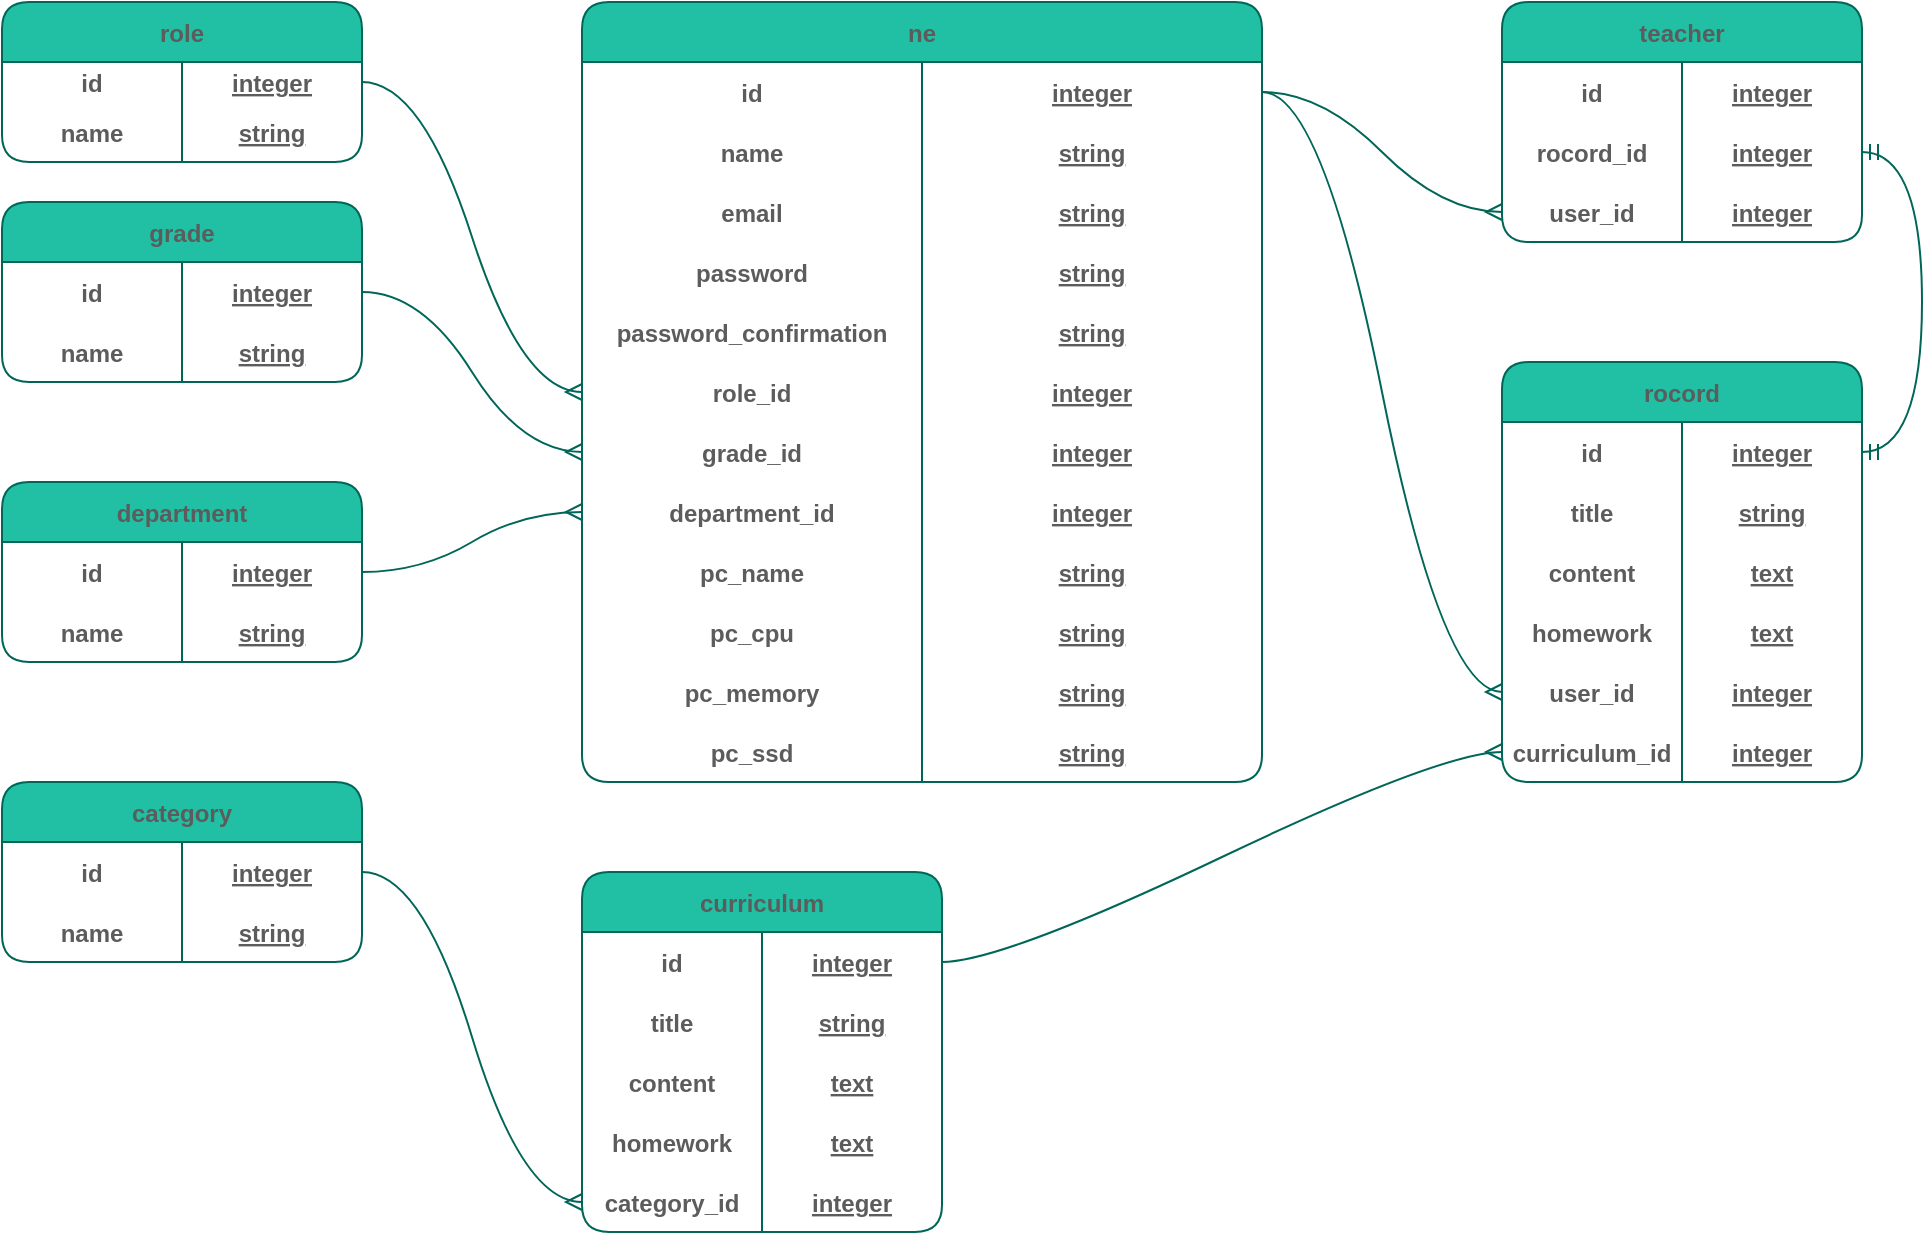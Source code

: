 <mxfile scale="4" border="0">
    <diagram id="DScMzdTD0CjVcI1dzCDb" name="ページ1">
        <mxGraphModel dx="1056" dy="623" grid="1" gridSize="10" guides="1" tooltips="1" connect="1" arrows="1" fold="1" page="1" pageScale="1" pageWidth="827" pageHeight="1169" math="0" shadow="0">
            <root>
                <mxCell id="0"/>
                <mxCell id="1" parent="0"/>
                <mxCell id="181" value="" style="group;container=1;spacing=0;rounded=1;fontColor=#5C5C5C;" parent="1" vertex="1" connectable="0">
                    <mxGeometry x="60" y="320" width="930" height="615" as="geometry"/>
                </mxCell>
                <mxCell id="23" value="curriculum" style="shape=table;startSize=30;container=1;collapsible=1;childLayout=tableLayout;fixedRows=1;rowLines=0;fontStyle=1;align=center;resizeLast=1;spacing=0;rounded=1;fillColor=#21C0A5;strokeColor=#006658;fontColor=#5C5C5C;" parent="181" vertex="1">
                    <mxGeometry x="290" y="435" width="180" height="180" as="geometry"/>
                </mxCell>
                <mxCell id="24" value="" style="shape=partialRectangle;collapsible=0;dropTarget=0;pointerEvents=0;fillColor=none;top=0;left=0;bottom=0;right=0;points=[[0,0.5],[1,0.5]];portConstraint=eastwest;spacing=0;rounded=1;strokeColor=#006658;fontColor=#5C5C5C;" parent="23" vertex="1">
                    <mxGeometry y="30" width="180" height="30" as="geometry"/>
                </mxCell>
                <mxCell id="25" value="id" style="shape=partialRectangle;connectable=0;fillColor=none;top=0;left=0;bottom=0;right=0;fontStyle=1;overflow=hidden;spacing=0;rounded=1;strokeColor=#006658;fontColor=#5C5C5C;" parent="24" vertex="1">
                    <mxGeometry width="90" height="30" as="geometry"/>
                </mxCell>
                <mxCell id="26" value="integer" style="shape=partialRectangle;connectable=0;fillColor=none;top=0;left=0;bottom=0;right=0;align=center;spacingLeft=0;fontStyle=5;overflow=hidden;flipH=1;spacing=0;rounded=1;strokeColor=#006658;fontColor=#5C5C5C;" parent="24" vertex="1">
                    <mxGeometry x="90" width="90" height="30" as="geometry"/>
                </mxCell>
                <mxCell id="27" value="" style="shape=partialRectangle;collapsible=0;dropTarget=0;pointerEvents=0;fillColor=none;top=0;left=0;bottom=1;right=0;points=[[0,0.5],[1,0.5]];portConstraint=eastwest;strokeColor=none;spacing=0;rounded=1;fontColor=#5C5C5C;" parent="23" vertex="1">
                    <mxGeometry y="60" width="180" height="30" as="geometry"/>
                </mxCell>
                <mxCell id="28" value="title" style="shape=partialRectangle;connectable=0;fillColor=none;top=0;left=0;bottom=0;right=0;fontStyle=1;overflow=hidden;spacing=0;rounded=1;strokeColor=#006658;fontColor=#5C5C5C;" parent="27" vertex="1">
                    <mxGeometry width="90" height="30" as="geometry"/>
                </mxCell>
                <mxCell id="29" value="string" style="shape=partialRectangle;connectable=0;fillColor=none;top=0;left=0;bottom=0;right=0;align=center;spacingLeft=0;fontStyle=5;overflow=hidden;strokeColor=none;spacing=0;rounded=1;fontColor=#5C5C5C;" parent="27" vertex="1">
                    <mxGeometry x="90" width="90" height="30" as="geometry"/>
                </mxCell>
                <mxCell id="40" style="shape=partialRectangle;collapsible=0;dropTarget=0;pointerEvents=0;fillColor=none;top=0;left=0;bottom=1;right=0;points=[[0,0.5],[1,0.5]];portConstraint=eastwest;strokeColor=none;spacing=0;rounded=1;fontColor=#5C5C5C;" parent="23" vertex="1">
                    <mxGeometry y="90" width="180" height="30" as="geometry"/>
                </mxCell>
                <mxCell id="41" value="content" style="shape=partialRectangle;connectable=0;fillColor=none;top=0;left=0;bottom=0;right=0;fontStyle=1;overflow=hidden;spacing=0;rounded=1;strokeColor=#006658;fontColor=#5C5C5C;" parent="40" vertex="1">
                    <mxGeometry width="90" height="30" as="geometry"/>
                </mxCell>
                <mxCell id="42" value="text" style="shape=partialRectangle;connectable=0;fillColor=none;top=0;left=0;bottom=0;right=0;align=center;spacingLeft=0;fontStyle=5;overflow=hidden;strokeColor=none;spacing=0;rounded=1;fontColor=#5C5C5C;" parent="40" vertex="1">
                    <mxGeometry x="90" width="90" height="30" as="geometry"/>
                </mxCell>
                <mxCell id="43" style="shape=partialRectangle;collapsible=0;dropTarget=0;pointerEvents=0;fillColor=none;top=0;left=0;bottom=1;right=0;points=[[0,0.5],[1,0.5]];portConstraint=eastwest;strokeColor=none;spacing=0;rounded=1;fontColor=#5C5C5C;" parent="23" vertex="1">
                    <mxGeometry y="120" width="180" height="30" as="geometry"/>
                </mxCell>
                <mxCell id="44" value="homework" style="shape=partialRectangle;connectable=0;fillColor=none;top=0;left=0;bottom=0;right=0;fontStyle=1;overflow=hidden;spacing=0;rounded=1;strokeColor=#006658;fontColor=#5C5C5C;" parent="43" vertex="1">
                    <mxGeometry width="90" height="30" as="geometry"/>
                </mxCell>
                <mxCell id="45" value="text" style="shape=partialRectangle;connectable=0;fillColor=none;top=0;left=0;bottom=0;right=0;align=center;spacingLeft=0;fontStyle=5;overflow=hidden;strokeColor=none;spacing=0;rounded=1;fontColor=#5C5C5C;" parent="43" vertex="1">
                    <mxGeometry x="90" width="90" height="30" as="geometry"/>
                </mxCell>
                <mxCell id="46" style="shape=partialRectangle;collapsible=0;dropTarget=0;pointerEvents=0;fillColor=none;top=0;left=0;bottom=1;right=0;points=[[0,0.5],[1,0.5]];portConstraint=eastwest;strokeColor=none;spacing=0;rounded=1;fontColor=#5C5C5C;" parent="23" vertex="1">
                    <mxGeometry y="150" width="180" height="30" as="geometry"/>
                </mxCell>
                <mxCell id="47" value="category_id" style="shape=partialRectangle;connectable=0;fillColor=none;top=0;left=0;bottom=0;right=0;fontStyle=1;overflow=hidden;spacing=0;rounded=1;strokeColor=#006658;fontColor=#5C5C5C;" parent="46" vertex="1">
                    <mxGeometry width="90" height="30" as="geometry"/>
                </mxCell>
                <mxCell id="48" value="integer" style="shape=partialRectangle;connectable=0;fillColor=none;top=0;left=0;bottom=0;right=0;align=center;spacingLeft=0;fontStyle=5;overflow=hidden;strokeColor=none;spacing=0;rounded=1;fontColor=#5C5C5C;" parent="46" vertex="1">
                    <mxGeometry x="90" width="90" height="30" as="geometry"/>
                </mxCell>
                <mxCell id="49" value="category" style="shape=table;startSize=30;container=1;collapsible=1;childLayout=tableLayout;fixedRows=1;rowLines=0;fontStyle=1;align=center;resizeLast=1;spacing=0;rounded=1;fillColor=#21C0A5;strokeColor=#006658;fontColor=#5C5C5C;" parent="181" vertex="1">
                    <mxGeometry y="390" width="180" height="90" as="geometry"/>
                </mxCell>
                <mxCell id="50" value="" style="shape=partialRectangle;collapsible=0;dropTarget=0;pointerEvents=0;fillColor=none;top=0;left=0;bottom=0;right=0;points=[[0,0.5],[1,0.5]];portConstraint=eastwest;spacing=0;rounded=1;strokeColor=#006658;fontColor=#5C5C5C;" parent="49" vertex="1">
                    <mxGeometry y="30" width="180" height="30" as="geometry"/>
                </mxCell>
                <mxCell id="51" value="id" style="shape=partialRectangle;connectable=0;fillColor=none;top=0;left=0;bottom=0;right=0;fontStyle=1;overflow=hidden;spacing=0;rounded=1;strokeColor=#006658;fontColor=#5C5C5C;" parent="50" vertex="1">
                    <mxGeometry width="90" height="30" as="geometry"/>
                </mxCell>
                <mxCell id="52" value="integer" style="shape=partialRectangle;connectable=0;fillColor=none;top=0;left=0;bottom=0;right=0;align=center;spacingLeft=0;fontStyle=5;overflow=hidden;flipH=1;spacing=0;rounded=1;strokeColor=#006658;fontColor=#5C5C5C;" parent="50" vertex="1">
                    <mxGeometry x="90" width="90" height="30" as="geometry"/>
                </mxCell>
                <mxCell id="53" value="" style="shape=partialRectangle;collapsible=0;dropTarget=0;pointerEvents=0;fillColor=none;top=0;left=0;bottom=1;right=0;points=[[0,0.5],[1,0.5]];portConstraint=eastwest;strokeColor=none;spacing=0;rounded=1;fontColor=#5C5C5C;" parent="49" vertex="1">
                    <mxGeometry y="60" width="180" height="30" as="geometry"/>
                </mxCell>
                <mxCell id="54" value="name" style="shape=partialRectangle;connectable=0;fillColor=none;top=0;left=0;bottom=0;right=0;fontStyle=1;overflow=hidden;spacing=0;rounded=1;strokeColor=#006658;fontColor=#5C5C5C;" parent="53" vertex="1">
                    <mxGeometry width="90" height="30" as="geometry"/>
                </mxCell>
                <mxCell id="55" value="string" style="shape=partialRectangle;connectable=0;fillColor=none;top=0;left=0;bottom=0;right=0;align=center;spacingLeft=0;fontStyle=5;overflow=hidden;strokeColor=none;spacing=0;rounded=1;fontColor=#5C5C5C;" parent="53" vertex="1">
                    <mxGeometry x="90" width="90" height="30" as="geometry"/>
                </mxCell>
                <mxCell id="65" value="department" style="shape=table;startSize=30;container=1;collapsible=1;childLayout=tableLayout;fixedRows=1;rowLines=0;fontStyle=1;align=center;resizeLast=1;spacing=0;rounded=1;fillColor=#21C0A5;strokeColor=#006658;fontColor=#5C5C5C;" parent="181" vertex="1">
                    <mxGeometry y="240" width="180" height="90" as="geometry"/>
                </mxCell>
                <mxCell id="66" value="" style="shape=partialRectangle;collapsible=0;dropTarget=0;pointerEvents=0;fillColor=none;top=0;left=0;bottom=0;right=0;points=[[0,0.5],[1,0.5]];portConstraint=eastwest;spacing=0;rounded=1;strokeColor=#006658;fontColor=#5C5C5C;" parent="65" vertex="1">
                    <mxGeometry y="30" width="180" height="30" as="geometry"/>
                </mxCell>
                <mxCell id="67" value="id" style="shape=partialRectangle;connectable=0;fillColor=none;top=0;left=0;bottom=0;right=0;fontStyle=1;overflow=hidden;spacing=0;rounded=1;strokeColor=#006658;fontColor=#5C5C5C;" parent="66" vertex="1">
                    <mxGeometry width="90" height="30" as="geometry"/>
                </mxCell>
                <mxCell id="68" value="integer" style="shape=partialRectangle;connectable=0;fillColor=none;top=0;left=0;bottom=0;right=0;align=center;spacingLeft=0;fontStyle=5;overflow=hidden;flipH=1;spacing=0;rounded=1;strokeColor=#006658;fontColor=#5C5C5C;" parent="66" vertex="1">
                    <mxGeometry x="90" width="90" height="30" as="geometry"/>
                </mxCell>
                <mxCell id="69" value="" style="shape=partialRectangle;collapsible=0;dropTarget=0;pointerEvents=0;fillColor=none;top=0;left=0;bottom=1;right=0;points=[[0,0.5],[1,0.5]];portConstraint=eastwest;strokeColor=none;spacing=0;rounded=1;fontColor=#5C5C5C;" parent="65" vertex="1">
                    <mxGeometry y="60" width="180" height="30" as="geometry"/>
                </mxCell>
                <mxCell id="70" value="name" style="shape=partialRectangle;connectable=0;fillColor=none;top=0;left=0;bottom=0;right=0;fontStyle=1;overflow=hidden;spacing=0;rounded=1;strokeColor=#006658;fontColor=#5C5C5C;" parent="69" vertex="1">
                    <mxGeometry width="90" height="30" as="geometry"/>
                </mxCell>
                <mxCell id="71" value="string" style="shape=partialRectangle;connectable=0;fillColor=none;top=0;left=0;bottom=0;right=0;align=center;spacingLeft=0;fontStyle=5;overflow=hidden;strokeColor=none;spacing=0;rounded=1;fontColor=#5C5C5C;" parent="69" vertex="1">
                    <mxGeometry x="90" width="90" height="30" as="geometry"/>
                </mxCell>
                <mxCell id="72" value="grade" style="shape=table;startSize=30;container=1;collapsible=1;childLayout=tableLayout;fixedRows=1;rowLines=0;fontStyle=1;align=center;resizeLast=1;spacing=0;rounded=1;fillColor=#21C0A5;strokeColor=#006658;fontColor=#5C5C5C;" parent="181" vertex="1">
                    <mxGeometry y="100" width="180" height="90" as="geometry"/>
                </mxCell>
                <mxCell id="73" value="" style="shape=partialRectangle;collapsible=0;dropTarget=0;pointerEvents=0;fillColor=none;top=0;left=0;bottom=0;right=0;points=[[0,0.5],[1,0.5]];portConstraint=eastwest;spacing=0;rounded=1;strokeColor=#006658;fontColor=#5C5C5C;" parent="72" vertex="1">
                    <mxGeometry y="30" width="180" height="30" as="geometry"/>
                </mxCell>
                <mxCell id="74" value="id" style="shape=partialRectangle;connectable=0;fillColor=none;top=0;left=0;bottom=0;right=0;fontStyle=1;overflow=hidden;spacing=0;rounded=1;strokeColor=#006658;fontColor=#5C5C5C;" parent="73" vertex="1">
                    <mxGeometry width="90" height="30" as="geometry"/>
                </mxCell>
                <mxCell id="75" value="integer" style="shape=partialRectangle;connectable=0;fillColor=none;top=0;left=0;bottom=0;right=0;align=center;spacingLeft=0;fontStyle=5;overflow=hidden;flipH=1;spacing=0;rounded=1;strokeColor=#006658;fontColor=#5C5C5C;" parent="73" vertex="1">
                    <mxGeometry x="90" width="90" height="30" as="geometry"/>
                </mxCell>
                <mxCell id="76" value="" style="shape=partialRectangle;collapsible=0;dropTarget=0;pointerEvents=0;fillColor=none;top=0;left=0;bottom=1;right=0;points=[[0,0.5],[1,0.5]];portConstraint=eastwest;strokeColor=none;spacing=0;rounded=1;fontColor=#5C5C5C;" parent="72" vertex="1">
                    <mxGeometry y="60" width="180" height="30" as="geometry"/>
                </mxCell>
                <mxCell id="77" value="name" style="shape=partialRectangle;connectable=0;fillColor=none;top=0;left=0;bottom=0;right=0;fontStyle=1;overflow=hidden;spacing=0;rounded=1;strokeColor=#006658;fontColor=#5C5C5C;" parent="76" vertex="1">
                    <mxGeometry width="90" height="30" as="geometry"/>
                </mxCell>
                <mxCell id="78" value="string" style="shape=partialRectangle;connectable=0;fillColor=none;top=0;left=0;bottom=0;right=0;align=center;spacingLeft=0;fontStyle=5;overflow=hidden;strokeColor=none;spacing=0;rounded=1;fontColor=#5C5C5C;" parent="76" vertex="1">
                    <mxGeometry x="90" width="90" height="30" as="geometry"/>
                </mxCell>
                <mxCell id="86" value="rocord" style="shape=table;startSize=30;container=1;collapsible=1;childLayout=tableLayout;fixedRows=1;rowLines=0;fontStyle=1;align=center;resizeLast=1;spacing=0;rounded=1;fillColor=#21C0A5;strokeColor=#006658;fontColor=#5C5C5C;" parent="181" vertex="1">
                    <mxGeometry x="750" y="180" width="180" height="210" as="geometry"/>
                </mxCell>
                <mxCell id="87" value="" style="shape=partialRectangle;collapsible=0;dropTarget=0;pointerEvents=0;fillColor=none;top=0;left=0;bottom=0;right=0;points=[[0,0.5],[1,0.5]];portConstraint=eastwest;spacing=0;rounded=1;strokeColor=#006658;fontColor=#5C5C5C;" parent="86" vertex="1">
                    <mxGeometry y="30" width="180" height="30" as="geometry"/>
                </mxCell>
                <mxCell id="88" value="id" style="shape=partialRectangle;connectable=0;fillColor=none;top=0;left=0;bottom=0;right=0;fontStyle=1;overflow=hidden;spacing=0;rounded=1;strokeColor=#006658;fontColor=#5C5C5C;" parent="87" vertex="1">
                    <mxGeometry width="90" height="30" as="geometry"/>
                </mxCell>
                <mxCell id="89" value="integer" style="shape=partialRectangle;connectable=0;fillColor=none;top=0;left=0;bottom=0;right=0;align=center;spacingLeft=0;fontStyle=5;overflow=hidden;flipH=1;spacing=0;rounded=1;strokeColor=#006658;fontColor=#5C5C5C;" parent="87" vertex="1">
                    <mxGeometry x="90" width="90" height="30" as="geometry"/>
                </mxCell>
                <mxCell id="90" value="" style="shape=partialRectangle;collapsible=0;dropTarget=0;pointerEvents=0;fillColor=none;top=0;left=0;bottom=1;right=0;points=[[0,0.5],[1,0.5]];portConstraint=eastwest;strokeColor=none;spacing=0;rounded=1;fontColor=#5C5C5C;" parent="86" vertex="1">
                    <mxGeometry y="60" width="180" height="30" as="geometry"/>
                </mxCell>
                <mxCell id="91" value="title" style="shape=partialRectangle;connectable=0;fillColor=none;top=0;left=0;bottom=0;right=0;fontStyle=1;overflow=hidden;spacing=0;rounded=1;strokeColor=#006658;fontColor=#5C5C5C;" parent="90" vertex="1">
                    <mxGeometry width="90" height="30" as="geometry"/>
                </mxCell>
                <mxCell id="92" value="string" style="shape=partialRectangle;connectable=0;fillColor=none;top=0;left=0;bottom=0;right=0;align=center;spacingLeft=0;fontStyle=5;overflow=hidden;strokeColor=none;spacing=0;rounded=1;fontColor=#5C5C5C;" parent="90" vertex="1">
                    <mxGeometry x="90" width="90" height="30" as="geometry"/>
                </mxCell>
                <mxCell id="93" style="shape=partialRectangle;collapsible=0;dropTarget=0;pointerEvents=0;fillColor=none;top=0;left=0;bottom=1;right=0;points=[[0,0.5],[1,0.5]];portConstraint=eastwest;strokeColor=none;spacing=0;rounded=1;fontColor=#5C5C5C;" parent="86" vertex="1">
                    <mxGeometry y="90" width="180" height="30" as="geometry"/>
                </mxCell>
                <mxCell id="94" value="content" style="shape=partialRectangle;connectable=0;fillColor=none;top=0;left=0;bottom=0;right=0;fontStyle=1;overflow=hidden;spacing=0;rounded=1;strokeColor=#006658;fontColor=#5C5C5C;" parent="93" vertex="1">
                    <mxGeometry width="90" height="30" as="geometry"/>
                </mxCell>
                <mxCell id="95" value="text" style="shape=partialRectangle;connectable=0;fillColor=none;top=0;left=0;bottom=0;right=0;align=center;spacingLeft=0;fontStyle=5;overflow=hidden;strokeColor=none;spacing=0;rounded=1;fontColor=#5C5C5C;" parent="93" vertex="1">
                    <mxGeometry x="90" width="90" height="30" as="geometry"/>
                </mxCell>
                <mxCell id="96" style="shape=partialRectangle;collapsible=0;dropTarget=0;pointerEvents=0;fillColor=none;top=0;left=0;bottom=1;right=0;points=[[0,0.5],[1,0.5]];portConstraint=eastwest;strokeColor=none;spacing=0;rounded=1;fontColor=#5C5C5C;" parent="86" vertex="1">
                    <mxGeometry y="120" width="180" height="30" as="geometry"/>
                </mxCell>
                <mxCell id="97" value="homework" style="shape=partialRectangle;connectable=0;fillColor=none;top=0;left=0;bottom=0;right=0;fontStyle=1;overflow=hidden;spacing=0;rounded=1;strokeColor=#006658;fontColor=#5C5C5C;" parent="96" vertex="1">
                    <mxGeometry width="90" height="30" as="geometry"/>
                </mxCell>
                <mxCell id="98" value="text" style="shape=partialRectangle;connectable=0;fillColor=none;top=0;left=0;bottom=0;right=0;align=center;spacingLeft=0;fontStyle=5;overflow=hidden;strokeColor=none;spacing=0;rounded=1;fontColor=#5C5C5C;" parent="96" vertex="1">
                    <mxGeometry x="90" width="90" height="30" as="geometry"/>
                </mxCell>
                <mxCell id="99" style="shape=partialRectangle;collapsible=0;dropTarget=0;pointerEvents=0;fillColor=none;top=0;left=0;bottom=1;right=0;points=[[0,0.5],[1,0.5]];portConstraint=eastwest;strokeColor=none;spacing=0;rounded=1;fontColor=#5C5C5C;" parent="86" vertex="1">
                    <mxGeometry y="150" width="180" height="30" as="geometry"/>
                </mxCell>
                <mxCell id="100" value="user_id" style="shape=partialRectangle;connectable=0;fillColor=none;top=0;left=0;bottom=0;right=0;fontStyle=1;overflow=hidden;spacing=0;rounded=1;strokeColor=#006658;fontColor=#5C5C5C;" parent="99" vertex="1">
                    <mxGeometry width="90" height="30" as="geometry"/>
                </mxCell>
                <mxCell id="101" value="integer" style="shape=partialRectangle;connectable=0;fillColor=none;top=0;left=0;bottom=0;right=0;align=center;spacingLeft=0;fontStyle=5;overflow=hidden;strokeColor=none;spacing=0;rounded=1;fontColor=#5C5C5C;" parent="99" vertex="1">
                    <mxGeometry x="90" width="90" height="30" as="geometry"/>
                </mxCell>
                <mxCell id="102" style="shape=partialRectangle;collapsible=0;dropTarget=0;pointerEvents=0;fillColor=none;top=0;left=0;bottom=1;right=0;points=[[0,0.5],[1,0.5]];portConstraint=eastwest;strokeColor=none;spacing=0;rounded=1;fontColor=#5C5C5C;" parent="86" vertex="1">
                    <mxGeometry y="180" width="180" height="30" as="geometry"/>
                </mxCell>
                <mxCell id="103" value="curriculum_id" style="shape=partialRectangle;connectable=0;fillColor=none;top=0;left=0;bottom=0;right=0;fontStyle=1;overflow=hidden;spacing=0;rounded=1;strokeColor=#006658;fontColor=#5C5C5C;" parent="102" vertex="1">
                    <mxGeometry width="90" height="30" as="geometry"/>
                </mxCell>
                <mxCell id="104" value="integer" style="shape=partialRectangle;connectable=0;fillColor=none;top=0;left=0;bottom=0;right=0;align=center;spacingLeft=0;fontStyle=5;overflow=hidden;strokeColor=none;spacing=0;rounded=1;fontColor=#5C5C5C;" parent="102" vertex="1">
                    <mxGeometry x="90" width="90" height="30" as="geometry"/>
                </mxCell>
                <mxCell id="105" value="role" style="shape=table;startSize=30;container=1;collapsible=1;childLayout=tableLayout;fixedRows=1;rowLines=0;fontStyle=1;align=center;resizeLast=1;spacing=0;rounded=1;fillColor=#21C0A5;strokeColor=#006658;fontColor=#5C5C5C;" parent="181" vertex="1">
                    <mxGeometry width="180" height="80" as="geometry"/>
                </mxCell>
                <mxCell id="106" value="" style="shape=partialRectangle;collapsible=0;dropTarget=0;pointerEvents=0;fillColor=none;top=0;left=0;bottom=0;right=0;points=[[0,0.5],[1,0.5]];portConstraint=eastwest;spacing=0;rounded=1;strokeColor=#006658;fontColor=#5C5C5C;" parent="105" vertex="1">
                    <mxGeometry y="30" width="180" height="20" as="geometry"/>
                </mxCell>
                <mxCell id="107" value="id" style="shape=partialRectangle;connectable=0;fillColor=none;top=0;left=0;bottom=0;right=0;fontStyle=1;overflow=hidden;spacing=0;rounded=1;strokeColor=#006658;fontColor=#5C5C5C;" parent="106" vertex="1">
                    <mxGeometry width="90" height="20" as="geometry"/>
                </mxCell>
                <mxCell id="108" value="integer" style="shape=partialRectangle;connectable=0;fillColor=none;top=0;left=0;bottom=0;right=0;align=center;spacingLeft=0;fontStyle=5;overflow=hidden;flipH=1;spacing=0;rounded=1;strokeColor=#006658;fontColor=#5C5C5C;" parent="106" vertex="1">
                    <mxGeometry x="90" width="90" height="20" as="geometry"/>
                </mxCell>
                <mxCell id="109" value="" style="shape=partialRectangle;collapsible=0;dropTarget=0;pointerEvents=0;fillColor=none;top=0;left=0;bottom=1;right=0;points=[[0,0.5],[1,0.5]];portConstraint=eastwest;strokeColor=none;spacing=0;rounded=1;fontColor=#5C5C5C;" parent="105" vertex="1">
                    <mxGeometry y="50" width="180" height="30" as="geometry"/>
                </mxCell>
                <mxCell id="110" value="name" style="shape=partialRectangle;connectable=0;fillColor=none;top=0;left=0;bottom=0;right=0;fontStyle=1;overflow=hidden;spacing=0;rounded=1;strokeColor=#006658;fontColor=#5C5C5C;" parent="109" vertex="1">
                    <mxGeometry width="90" height="30" as="geometry"/>
                </mxCell>
                <mxCell id="111" value="string" style="shape=partialRectangle;connectable=0;fillColor=none;top=0;left=0;bottom=0;right=0;align=center;spacingLeft=0;fontStyle=5;overflow=hidden;strokeColor=none;spacing=0;rounded=1;fontColor=#5C5C5C;" parent="109" vertex="1">
                    <mxGeometry x="90" width="90" height="30" as="geometry"/>
                </mxCell>
                <mxCell id="112" value="teacher" style="shape=table;startSize=30;container=1;collapsible=1;childLayout=tableLayout;fixedRows=1;rowLines=0;fontStyle=1;align=center;resizeLast=1;spacing=0;rounded=1;fillColor=#21C0A5;strokeColor=#006658;fontColor=#5C5C5C;" parent="181" vertex="1">
                    <mxGeometry x="750" width="180" height="120" as="geometry"/>
                </mxCell>
                <mxCell id="113" value="" style="shape=partialRectangle;collapsible=0;dropTarget=0;pointerEvents=0;fillColor=none;top=0;left=0;bottom=0;right=0;points=[[0,0.5],[1,0.5]];portConstraint=eastwest;spacing=0;rounded=1;strokeColor=#006658;fontColor=#5C5C5C;" parent="112" vertex="1">
                    <mxGeometry y="30" width="180" height="30" as="geometry"/>
                </mxCell>
                <mxCell id="114" value="id" style="shape=partialRectangle;connectable=0;fillColor=none;top=0;left=0;bottom=0;right=0;fontStyle=1;overflow=hidden;spacing=0;rounded=1;strokeColor=#006658;fontColor=#5C5C5C;" parent="113" vertex="1">
                    <mxGeometry width="90" height="30" as="geometry"/>
                </mxCell>
                <mxCell id="115" value="integer" style="shape=partialRectangle;connectable=0;fillColor=none;top=0;left=0;bottom=0;right=0;align=center;spacingLeft=0;fontStyle=5;overflow=hidden;flipH=1;spacing=0;rounded=1;strokeColor=#006658;fontColor=#5C5C5C;" parent="113" vertex="1">
                    <mxGeometry x="90" width="90" height="30" as="geometry"/>
                </mxCell>
                <mxCell id="116" value="" style="shape=partialRectangle;collapsible=0;dropTarget=0;pointerEvents=0;fillColor=none;top=0;left=0;bottom=1;right=0;points=[[0,0.5],[1,0.5]];portConstraint=eastwest;strokeColor=none;spacing=0;rounded=1;fontColor=#5C5C5C;" parent="112" vertex="1">
                    <mxGeometry y="60" width="180" height="30" as="geometry"/>
                </mxCell>
                <mxCell id="117" value="rocord_id" style="shape=partialRectangle;connectable=0;fillColor=none;top=0;left=0;bottom=0;right=0;fontStyle=1;overflow=hidden;spacing=0;rounded=1;strokeColor=#006658;fontColor=#5C5C5C;" parent="116" vertex="1">
                    <mxGeometry width="90" height="30" as="geometry"/>
                </mxCell>
                <mxCell id="118" value="integer" style="shape=partialRectangle;connectable=0;fillColor=none;top=0;left=0;bottom=0;right=0;align=center;spacingLeft=0;fontStyle=5;overflow=hidden;strokeColor=none;spacing=0;rounded=1;fontColor=#5C5C5C;" parent="116" vertex="1">
                    <mxGeometry x="90" width="90" height="30" as="geometry"/>
                </mxCell>
                <mxCell id="119" style="shape=partialRectangle;collapsible=0;dropTarget=0;pointerEvents=0;fillColor=none;top=0;left=0;bottom=1;right=0;points=[[0,0.5],[1,0.5]];portConstraint=eastwest;strokeColor=none;spacing=0;rounded=1;fontColor=#5C5C5C;" parent="112" vertex="1">
                    <mxGeometry y="90" width="180" height="30" as="geometry"/>
                </mxCell>
                <mxCell id="120" value="user_id" style="shape=partialRectangle;connectable=0;fillColor=none;top=0;left=0;bottom=0;right=0;fontStyle=1;overflow=hidden;spacing=0;rounded=1;strokeColor=#006658;fontColor=#5C5C5C;" parent="119" vertex="1">
                    <mxGeometry width="90" height="30" as="geometry"/>
                </mxCell>
                <mxCell id="121" value="integer" style="shape=partialRectangle;connectable=0;fillColor=none;top=0;left=0;bottom=0;right=0;align=center;spacingLeft=0;fontStyle=5;overflow=hidden;strokeColor=none;spacing=0;rounded=1;fontColor=#5C5C5C;" parent="119" vertex="1">
                    <mxGeometry x="90" width="90" height="30" as="geometry"/>
                </mxCell>
                <mxCell id="122" value="ne" style="shape=table;startSize=30;container=1;collapsible=1;childLayout=tableLayout;fixedRows=1;rowLines=0;fontStyle=1;align=center;resizeLast=1;spacing=0;rounded=1;fillColor=#21C0A5;strokeColor=#006658;fontColor=#5C5C5C;" parent="181" vertex="1">
                    <mxGeometry x="290" width="340" height="390" as="geometry"/>
                </mxCell>
                <mxCell id="123" value="" style="shape=partialRectangle;collapsible=0;dropTarget=0;pointerEvents=0;fillColor=none;top=0;left=0;bottom=0;right=0;points=[[0,0.5],[1,0.5]];portConstraint=eastwest;spacing=0;rounded=1;strokeColor=#006658;fontColor=#5C5C5C;" parent="122" vertex="1">
                    <mxGeometry y="30" width="340" height="30" as="geometry"/>
                </mxCell>
                <mxCell id="124" value="id" style="shape=partialRectangle;connectable=0;fillColor=none;top=0;left=0;bottom=0;right=0;fontStyle=1;overflow=hidden;spacing=0;rounded=1;strokeColor=#006658;fontColor=#5C5C5C;" parent="123" vertex="1">
                    <mxGeometry width="170" height="30" as="geometry"/>
                </mxCell>
                <mxCell id="125" value="integer" style="shape=partialRectangle;connectable=0;fillColor=none;top=0;left=0;bottom=0;right=0;align=center;spacingLeft=0;fontStyle=5;overflow=hidden;flipH=1;spacing=0;rounded=1;strokeColor=#006658;fontColor=#5C5C5C;" parent="123" vertex="1">
                    <mxGeometry x="170" width="170" height="30" as="geometry"/>
                </mxCell>
                <mxCell id="126" value="" style="shape=partialRectangle;collapsible=0;dropTarget=0;pointerEvents=0;fillColor=none;top=0;left=0;bottom=1;right=0;points=[[0,0.5],[1,0.5]];portConstraint=eastwest;strokeColor=none;spacing=0;rounded=1;fontColor=#5C5C5C;" parent="122" vertex="1">
                    <mxGeometry y="60" width="340" height="30" as="geometry"/>
                </mxCell>
                <mxCell id="127" value="name" style="shape=partialRectangle;connectable=0;fillColor=none;top=0;left=0;bottom=0;right=0;fontStyle=1;overflow=hidden;spacing=0;rounded=1;strokeColor=#006658;fontColor=#5C5C5C;" parent="126" vertex="1">
                    <mxGeometry width="170" height="30" as="geometry"/>
                </mxCell>
                <mxCell id="128" value="string" style="shape=partialRectangle;connectable=0;fillColor=none;top=0;left=0;bottom=0;right=0;align=center;spacingLeft=0;fontStyle=5;overflow=hidden;strokeColor=none;spacing=0;rounded=1;fontColor=#5C5C5C;" parent="126" vertex="1">
                    <mxGeometry x="170" width="170" height="30" as="geometry"/>
                </mxCell>
                <mxCell id="129" style="shape=partialRectangle;collapsible=0;dropTarget=0;pointerEvents=0;fillColor=none;top=0;left=0;bottom=1;right=0;points=[[0,0.5],[1,0.5]];portConstraint=eastwest;strokeColor=none;spacing=0;rounded=1;fontColor=#5C5C5C;" parent="122" vertex="1">
                    <mxGeometry y="90" width="340" height="30" as="geometry"/>
                </mxCell>
                <mxCell id="130" value="email" style="shape=partialRectangle;connectable=0;fillColor=none;top=0;left=0;bottom=0;right=0;fontStyle=1;overflow=hidden;spacing=0;rounded=1;strokeColor=#006658;fontColor=#5C5C5C;" parent="129" vertex="1">
                    <mxGeometry width="170" height="30" as="geometry"/>
                </mxCell>
                <mxCell id="131" value="string" style="shape=partialRectangle;connectable=0;fillColor=none;top=0;left=0;bottom=0;right=0;align=center;spacingLeft=0;fontStyle=5;overflow=hidden;strokeColor=none;spacing=0;rounded=1;fontColor=#5C5C5C;" parent="129" vertex="1">
                    <mxGeometry x="170" width="170" height="30" as="geometry"/>
                </mxCell>
                <mxCell id="132" style="shape=partialRectangle;collapsible=0;dropTarget=0;pointerEvents=0;fillColor=none;top=0;left=0;bottom=1;right=0;points=[[0,0.5],[1,0.5]];portConstraint=eastwest;strokeColor=none;spacing=0;rounded=1;fontColor=#5C5C5C;" parent="122" vertex="1">
                    <mxGeometry y="120" width="340" height="30" as="geometry"/>
                </mxCell>
                <mxCell id="133" value="password" style="shape=partialRectangle;connectable=0;fillColor=none;top=0;left=0;bottom=0;right=0;fontStyle=1;overflow=hidden;spacing=0;rounded=1;strokeColor=#006658;fontColor=#5C5C5C;" parent="132" vertex="1">
                    <mxGeometry width="170" height="30" as="geometry"/>
                </mxCell>
                <mxCell id="134" value="string" style="shape=partialRectangle;connectable=0;fillColor=none;top=0;left=0;bottom=0;right=0;align=center;spacingLeft=0;fontStyle=5;overflow=hidden;strokeColor=none;spacing=0;rounded=1;fontColor=#5C5C5C;" parent="132" vertex="1">
                    <mxGeometry x="170" width="170" height="30" as="geometry"/>
                </mxCell>
                <mxCell id="135" style="shape=partialRectangle;collapsible=0;dropTarget=0;pointerEvents=0;fillColor=none;top=0;left=0;bottom=1;right=0;points=[[0,0.5],[1,0.5]];portConstraint=eastwest;strokeColor=none;spacing=0;rounded=1;fontColor=#5C5C5C;" parent="122" vertex="1">
                    <mxGeometry y="150" width="340" height="30" as="geometry"/>
                </mxCell>
                <mxCell id="136" value="password_confirmation" style="shape=partialRectangle;connectable=0;fillColor=none;top=0;left=0;bottom=0;right=0;fontStyle=1;overflow=hidden;spacing=0;rounded=1;strokeColor=#006658;fontColor=#5C5C5C;" parent="135" vertex="1">
                    <mxGeometry width="170" height="30" as="geometry"/>
                </mxCell>
                <mxCell id="137" value="string" style="shape=partialRectangle;connectable=0;fillColor=none;top=0;left=0;bottom=0;right=0;align=center;spacingLeft=0;fontStyle=5;overflow=hidden;strokeColor=none;spacing=0;rounded=1;fontColor=#5C5C5C;" parent="135" vertex="1">
                    <mxGeometry x="170" width="170" height="30" as="geometry"/>
                </mxCell>
                <mxCell id="138" style="shape=partialRectangle;collapsible=0;dropTarget=0;pointerEvents=0;fillColor=none;top=0;left=0;bottom=1;right=0;points=[[0,0.5],[1,0.5]];portConstraint=eastwest;strokeColor=none;spacing=0;rounded=1;fontColor=#5C5C5C;" parent="122" vertex="1">
                    <mxGeometry y="180" width="340" height="30" as="geometry"/>
                </mxCell>
                <mxCell id="139" value="role_id" style="shape=partialRectangle;connectable=0;fillColor=none;top=0;left=0;bottom=0;right=0;fontStyle=1;overflow=hidden;spacing=0;rounded=1;strokeColor=#006658;fontColor=#5C5C5C;" parent="138" vertex="1">
                    <mxGeometry width="170" height="30" as="geometry"/>
                </mxCell>
                <mxCell id="140" value="integer" style="shape=partialRectangle;connectable=0;fillColor=none;top=0;left=0;bottom=0;right=0;align=center;spacingLeft=0;fontStyle=5;overflow=hidden;strokeColor=none;spacing=0;rounded=1;fontColor=#5C5C5C;" parent="138" vertex="1">
                    <mxGeometry x="170" width="170" height="30" as="geometry"/>
                </mxCell>
                <mxCell id="141" style="shape=partialRectangle;collapsible=0;dropTarget=0;pointerEvents=0;fillColor=none;top=0;left=0;bottom=1;right=0;points=[[0,0.5],[1,0.5]];portConstraint=eastwest;strokeColor=none;spacing=0;rounded=1;fontColor=#5C5C5C;" parent="122" vertex="1">
                    <mxGeometry y="210" width="340" height="30" as="geometry"/>
                </mxCell>
                <mxCell id="142" value="grade_id" style="shape=partialRectangle;connectable=0;fillColor=none;top=0;left=0;bottom=0;right=0;fontStyle=1;overflow=hidden;spacing=0;rounded=1;strokeColor=#006658;fontColor=#5C5C5C;" parent="141" vertex="1">
                    <mxGeometry width="170" height="30" as="geometry"/>
                </mxCell>
                <mxCell id="143" value="integer" style="shape=partialRectangle;connectable=0;fillColor=none;top=0;left=0;bottom=0;right=0;align=center;spacingLeft=0;fontStyle=5;overflow=hidden;strokeColor=none;spacing=0;rounded=1;fontColor=#5C5C5C;" parent="141" vertex="1">
                    <mxGeometry x="170" width="170" height="30" as="geometry"/>
                </mxCell>
                <mxCell id="144" style="shape=partialRectangle;collapsible=0;dropTarget=0;pointerEvents=0;fillColor=none;top=0;left=0;bottom=1;right=0;points=[[0,0.5],[1,0.5]];portConstraint=eastwest;strokeColor=none;spacing=0;rounded=1;fontColor=#5C5C5C;" parent="122" vertex="1">
                    <mxGeometry y="240" width="340" height="30" as="geometry"/>
                </mxCell>
                <mxCell id="145" value="department_id" style="shape=partialRectangle;connectable=0;fillColor=none;top=0;left=0;bottom=0;right=0;fontStyle=1;overflow=hidden;spacing=0;rounded=1;strokeColor=#006658;fontColor=#5C5C5C;" parent="144" vertex="1">
                    <mxGeometry width="170" height="30" as="geometry"/>
                </mxCell>
                <mxCell id="146" value="integer" style="shape=partialRectangle;connectable=0;fillColor=none;top=0;left=0;bottom=0;right=0;align=center;spacingLeft=0;fontStyle=5;overflow=hidden;strokeColor=none;spacing=0;rounded=1;fontColor=#5C5C5C;" parent="144" vertex="1">
                    <mxGeometry x="170" width="170" height="30" as="geometry"/>
                </mxCell>
                <mxCell id="147" style="shape=partialRectangle;collapsible=0;dropTarget=0;pointerEvents=0;fillColor=none;top=0;left=0;bottom=1;right=0;points=[[0,0.5],[1,0.5]];portConstraint=eastwest;strokeColor=none;spacing=0;rounded=1;fontColor=#5C5C5C;" parent="122" vertex="1">
                    <mxGeometry y="270" width="340" height="30" as="geometry"/>
                </mxCell>
                <mxCell id="148" value="pc_name" style="shape=partialRectangle;connectable=0;fillColor=none;top=0;left=0;bottom=0;right=0;fontStyle=1;overflow=hidden;spacing=0;rounded=1;strokeColor=#006658;fontColor=#5C5C5C;" parent="147" vertex="1">
                    <mxGeometry width="170" height="30" as="geometry"/>
                </mxCell>
                <mxCell id="149" value="string" style="shape=partialRectangle;connectable=0;fillColor=none;top=0;left=0;bottom=0;right=0;align=center;spacingLeft=0;fontStyle=5;overflow=hidden;strokeColor=none;spacing=0;rounded=1;fontColor=#5C5C5C;" parent="147" vertex="1">
                    <mxGeometry x="170" width="170" height="30" as="geometry"/>
                </mxCell>
                <mxCell id="150" style="shape=partialRectangle;collapsible=0;dropTarget=0;pointerEvents=0;fillColor=none;top=0;left=0;bottom=1;right=0;points=[[0,0.5],[1,0.5]];portConstraint=eastwest;strokeColor=none;spacing=0;rounded=1;fontColor=#5C5C5C;" parent="122" vertex="1">
                    <mxGeometry y="300" width="340" height="30" as="geometry"/>
                </mxCell>
                <mxCell id="151" value="pc_cpu" style="shape=partialRectangle;connectable=0;fillColor=none;top=0;left=0;bottom=0;right=0;fontStyle=1;overflow=hidden;spacing=0;rounded=1;strokeColor=#006658;fontColor=#5C5C5C;" parent="150" vertex="1">
                    <mxGeometry width="170" height="30" as="geometry"/>
                </mxCell>
                <mxCell id="152" value="string" style="shape=partialRectangle;connectable=0;fillColor=none;top=0;left=0;bottom=0;right=0;align=center;spacingLeft=0;fontStyle=5;overflow=hidden;strokeColor=none;spacing=0;rounded=1;fontColor=#5C5C5C;" parent="150" vertex="1">
                    <mxGeometry x="170" width="170" height="30" as="geometry"/>
                </mxCell>
                <mxCell id="153" style="shape=partialRectangle;collapsible=0;dropTarget=0;pointerEvents=0;fillColor=none;top=0;left=0;bottom=1;right=0;points=[[0,0.5],[1,0.5]];portConstraint=eastwest;strokeColor=none;spacing=0;rounded=1;fontColor=#5C5C5C;" parent="122" vertex="1">
                    <mxGeometry y="330" width="340" height="30" as="geometry"/>
                </mxCell>
                <mxCell id="154" value="pc_memory" style="shape=partialRectangle;connectable=0;fillColor=none;top=0;left=0;bottom=0;right=0;fontStyle=1;overflow=hidden;spacing=0;rounded=1;strokeColor=#006658;fontColor=#5C5C5C;" parent="153" vertex="1">
                    <mxGeometry width="170" height="30" as="geometry"/>
                </mxCell>
                <mxCell id="155" value="string" style="shape=partialRectangle;connectable=0;fillColor=none;top=0;left=0;bottom=0;right=0;align=center;spacingLeft=0;fontStyle=5;overflow=hidden;strokeColor=none;spacing=0;rounded=1;fontColor=#5C5C5C;" parent="153" vertex="1">
                    <mxGeometry x="170" width="170" height="30" as="geometry"/>
                </mxCell>
                <mxCell id="156" style="shape=partialRectangle;collapsible=0;dropTarget=0;pointerEvents=0;fillColor=none;top=0;left=0;bottom=1;right=0;points=[[0,0.5],[1,0.5]];portConstraint=eastwest;strokeColor=none;spacing=0;rounded=1;fontColor=#5C5C5C;" parent="122" vertex="1">
                    <mxGeometry y="360" width="340" height="30" as="geometry"/>
                </mxCell>
                <mxCell id="157" value="pc_ssd" style="shape=partialRectangle;connectable=0;fillColor=none;top=0;left=0;bottom=0;right=0;fontStyle=1;overflow=hidden;spacing=0;rounded=1;strokeColor=#006658;fontColor=#5C5C5C;" parent="156" vertex="1">
                    <mxGeometry width="170" height="30" as="geometry"/>
                </mxCell>
                <mxCell id="158" value="string" style="shape=partialRectangle;connectable=0;fillColor=none;top=0;left=0;bottom=0;right=0;align=center;spacingLeft=0;fontStyle=5;overflow=hidden;strokeColor=none;spacing=0;rounded=1;fontColor=#5C5C5C;" parent="156" vertex="1">
                    <mxGeometry x="170" width="170" height="30" as="geometry"/>
                </mxCell>
                <mxCell id="170" value="" style="edgeStyle=entityRelationEdgeStyle;fontSize=12;html=1;endArrow=ERmany;exitX=1;exitY=0.5;exitDx=0;exitDy=0;entryX=0;entryY=0.5;entryDx=0;entryDy=0;spacing=0;curved=1;strokeColor=#006658;fontColor=#5C5C5C;" parent="181" source="50" target="46" edge="1">
                    <mxGeometry width="100" height="100" relative="1" as="geometry">
                        <mxPoint x="60" as="sourcePoint"/>
                        <mxPoint x="20" y="-80" as="targetPoint"/>
                    </mxGeometry>
                </mxCell>
                <mxCell id="171" value="" style="edgeStyle=entityRelationEdgeStyle;fontSize=12;html=1;endArrow=ERmany;entryX=0;entryY=0.5;entryDx=0;entryDy=0;exitX=1;exitY=0.5;exitDx=0;exitDy=0;spacing=0;curved=1;strokeColor=#006658;fontColor=#5C5C5C;" parent="181" source="24" target="102" edge="1">
                    <mxGeometry width="100" height="100" relative="1" as="geometry">
                        <mxPoint x="270" y="-150" as="sourcePoint"/>
                        <mxPoint x="-280" y="-50.0" as="targetPoint"/>
                    </mxGeometry>
                </mxCell>
                <mxCell id="173" value="" style="edgeStyle=entityRelationEdgeStyle;fontSize=12;html=1;endArrow=ERmany;entryX=0;entryY=0.5;entryDx=0;entryDy=0;exitX=1;exitY=0.5;exitDx=0;exitDy=0;spacing=0;curved=1;strokeColor=#006658;fontColor=#5C5C5C;" parent="181" source="66" target="144" edge="1">
                    <mxGeometry width="100" height="100" relative="1" as="geometry">
                        <mxPoint x="250" y="-205" as="sourcePoint"/>
                        <mxPoint x="-250" y="-45.0" as="targetPoint"/>
                    </mxGeometry>
                </mxCell>
                <mxCell id="174" value="" style="edgeStyle=entityRelationEdgeStyle;fontSize=12;html=1;endArrow=ERmany;entryX=0;entryY=0.5;entryDx=0;entryDy=0;exitX=1;exitY=0.5;exitDx=0;exitDy=0;spacing=0;curved=1;strokeColor=#006658;fontColor=#5C5C5C;" parent="181" source="73" target="141" edge="1">
                    <mxGeometry width="100" height="100" relative="1" as="geometry">
                        <mxPoint x="270" y="210" as="sourcePoint"/>
                        <mxPoint x="270" y="-25" as="targetPoint"/>
                    </mxGeometry>
                </mxCell>
                <mxCell id="177" value="" style="edgeStyle=entityRelationEdgeStyle;fontSize=12;html=1;endArrow=ERmany;entryX=0;entryY=0.5;entryDx=0;entryDy=0;exitX=1;exitY=0.5;exitDx=0;exitDy=0;spacing=0;curved=1;strokeColor=#006658;fontColor=#5C5C5C;" parent="181" source="106" target="138" edge="1">
                    <mxGeometry width="100" height="100" relative="1" as="geometry">
                        <mxPoint x="-50" y="315" as="sourcePoint"/>
                        <mxPoint x="400" y="55" as="targetPoint"/>
                    </mxGeometry>
                </mxCell>
                <mxCell id="178" value="" style="edgeStyle=entityRelationEdgeStyle;fontSize=12;html=1;endArrow=ERmany;exitX=1;exitY=0.5;exitDx=0;exitDy=0;entryX=0;entryY=0.5;entryDx=0;entryDy=0;spacing=0;curved=1;strokeColor=#006658;fontColor=#5C5C5C;" parent="181" source="123" target="99" edge="1">
                    <mxGeometry width="100" height="100" relative="1" as="geometry">
                        <mxPoint x="110" y="350" as="sourcePoint"/>
                        <mxPoint x="730" y="345" as="targetPoint"/>
                    </mxGeometry>
                </mxCell>
                <mxCell id="179" value="" style="edgeStyle=entityRelationEdgeStyle;fontSize=12;html=1;endArrow=ERmany;exitX=1;exitY=0.5;exitDx=0;exitDy=0;entryX=0;entryY=0.5;entryDx=0;entryDy=0;spacing=0;curved=1;strokeColor=#006658;fontColor=#5C5C5C;" parent="181" source="123" target="119" edge="1">
                    <mxGeometry width="100" height="100" relative="1" as="geometry">
                        <mxPoint x="740" y="-125" as="sourcePoint"/>
                        <mxPoint x="-250" y="-75" as="targetPoint"/>
                    </mxGeometry>
                </mxCell>
                <mxCell id="180" value="" style="edgeStyle=entityRelationEdgeStyle;fontSize=12;html=1;endArrow=ERmandOne;startArrow=ERmandOne;exitX=1;exitY=0.5;exitDx=0;exitDy=0;entryX=1;entryY=0.5;entryDx=0;entryDy=0;spacing=0;curved=1;strokeColor=#006658;fontColor=#5C5C5C;" parent="181" source="116" target="87" edge="1">
                    <mxGeometry width="100" height="100" relative="1" as="geometry">
                        <mxPoint x="750" y="75" as="sourcePoint"/>
                        <mxPoint x="750" y="225" as="targetPoint"/>
                    </mxGeometry>
                </mxCell>
            </root>
        </mxGraphModel>
    </diagram>
</mxfile>